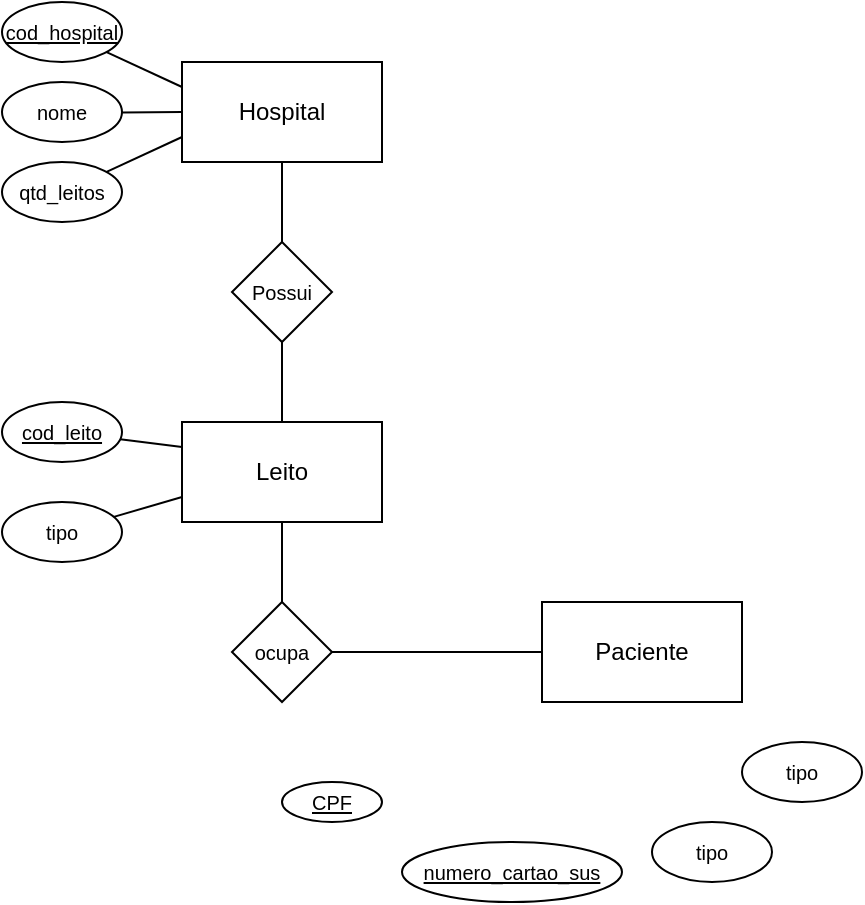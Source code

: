 <mxfile version="16.6.2" type="github">
  <diagram id="DPIqhVDyf0il2X2MRdax" name="Page-1">
    <mxGraphModel dx="718" dy="383" grid="1" gridSize="10" guides="1" tooltips="1" connect="1" arrows="1" fold="1" page="1" pageScale="1" pageWidth="850" pageHeight="1100" math="0" shadow="0">
      <root>
        <mxCell id="0" />
        <mxCell id="1" parent="0" />
        <mxCell id="jki9zwqW6rv8HR_Bi_is-9" style="edgeStyle=none;rounded=0;orthogonalLoop=1;jettySize=auto;html=1;entryX=0.5;entryY=0;entryDx=0;entryDy=0;fontSize=10;endArrow=none;endFill=0;" edge="1" parent="1" source="jki9zwqW6rv8HR_Bi_is-1" target="jki9zwqW6rv8HR_Bi_is-8">
          <mxGeometry relative="1" as="geometry" />
        </mxCell>
        <mxCell id="jki9zwqW6rv8HR_Bi_is-1" value="Hospital" style="rounded=0;whiteSpace=wrap;html=1;" vertex="1" parent="1">
          <mxGeometry x="160" y="60" width="100" height="50" as="geometry" />
        </mxCell>
        <mxCell id="jki9zwqW6rv8HR_Bi_is-6" style="rounded=0;orthogonalLoop=1;jettySize=auto;html=1;entryX=0;entryY=0.5;entryDx=0;entryDy=0;fontSize=10;endArrow=none;endFill=0;" edge="1" parent="1" source="jki9zwqW6rv8HR_Bi_is-3" target="jki9zwqW6rv8HR_Bi_is-1">
          <mxGeometry relative="1" as="geometry" />
        </mxCell>
        <mxCell id="jki9zwqW6rv8HR_Bi_is-3" value="&lt;font style=&quot;font-size: 10px&quot;&gt;nome&lt;/font&gt;" style="ellipse;whiteSpace=wrap;html=1;" vertex="1" parent="1">
          <mxGeometry x="70" y="70" width="60" height="30" as="geometry" />
        </mxCell>
        <mxCell id="jki9zwqW6rv8HR_Bi_is-7" style="edgeStyle=none;rounded=0;orthogonalLoop=1;jettySize=auto;html=1;entryX=0;entryY=0.25;entryDx=0;entryDy=0;fontSize=10;endArrow=none;endFill=0;" edge="1" parent="1" source="jki9zwqW6rv8HR_Bi_is-4" target="jki9zwqW6rv8HR_Bi_is-1">
          <mxGeometry relative="1" as="geometry" />
        </mxCell>
        <mxCell id="jki9zwqW6rv8HR_Bi_is-4" value="&lt;u&gt;&lt;font style=&quot;font-size: 10px&quot;&gt;cod_hospital&lt;/font&gt;&lt;/u&gt;" style="ellipse;whiteSpace=wrap;html=1;" vertex="1" parent="1">
          <mxGeometry x="70" y="30" width="60" height="30" as="geometry" />
        </mxCell>
        <mxCell id="jki9zwqW6rv8HR_Bi_is-16" style="edgeStyle=none;rounded=0;orthogonalLoop=1;jettySize=auto;html=1;fontSize=10;endArrow=none;endFill=0;" edge="1" parent="1" source="jki9zwqW6rv8HR_Bi_is-8" target="jki9zwqW6rv8HR_Bi_is-10">
          <mxGeometry relative="1" as="geometry" />
        </mxCell>
        <mxCell id="jki9zwqW6rv8HR_Bi_is-8" value="Possui" style="rhombus;whiteSpace=wrap;html=1;fontSize=10;" vertex="1" parent="1">
          <mxGeometry x="185" y="150" width="50" height="50" as="geometry" />
        </mxCell>
        <mxCell id="jki9zwqW6rv8HR_Bi_is-21" style="edgeStyle=none;rounded=0;orthogonalLoop=1;jettySize=auto;html=1;fontSize=10;endArrow=none;endFill=0;" edge="1" parent="1" source="jki9zwqW6rv8HR_Bi_is-10" target="jki9zwqW6rv8HR_Bi_is-20">
          <mxGeometry relative="1" as="geometry" />
        </mxCell>
        <mxCell id="jki9zwqW6rv8HR_Bi_is-10" value="Leito" style="rounded=0;whiteSpace=wrap;html=1;" vertex="1" parent="1">
          <mxGeometry x="160" y="240" width="100" height="50" as="geometry" />
        </mxCell>
        <mxCell id="jki9zwqW6rv8HR_Bi_is-11" style="rounded=0;orthogonalLoop=1;jettySize=auto;html=1;entryX=0;entryY=0.75;entryDx=0;entryDy=0;fontSize=10;endArrow=none;endFill=0;" edge="1" parent="1" source="jki9zwqW6rv8HR_Bi_is-12">
          <mxGeometry relative="1" as="geometry">
            <mxPoint x="160" y="277.5" as="targetPoint" />
          </mxGeometry>
        </mxCell>
        <mxCell id="jki9zwqW6rv8HR_Bi_is-12" value="&lt;font style=&quot;font-size: 10px&quot;&gt;tipo&lt;/font&gt;" style="ellipse;whiteSpace=wrap;html=1;" vertex="1" parent="1">
          <mxGeometry x="70" y="280" width="60" height="30" as="geometry" />
        </mxCell>
        <mxCell id="jki9zwqW6rv8HR_Bi_is-13" style="edgeStyle=none;rounded=0;orthogonalLoop=1;jettySize=auto;html=1;entryX=0;entryY=0.25;entryDx=0;entryDy=0;fontSize=10;endArrow=none;endFill=0;" edge="1" parent="1" source="jki9zwqW6rv8HR_Bi_is-14">
          <mxGeometry relative="1" as="geometry">
            <mxPoint x="160" y="252.5" as="targetPoint" />
          </mxGeometry>
        </mxCell>
        <mxCell id="jki9zwqW6rv8HR_Bi_is-14" value="&lt;u&gt;&lt;font style=&quot;font-size: 10px&quot;&gt;cod_leito&lt;/font&gt;&lt;/u&gt;" style="ellipse;whiteSpace=wrap;html=1;" vertex="1" parent="1">
          <mxGeometry x="70" y="230" width="60" height="30" as="geometry" />
        </mxCell>
        <mxCell id="jki9zwqW6rv8HR_Bi_is-19" style="edgeStyle=none;rounded=0;orthogonalLoop=1;jettySize=auto;html=1;entryX=0;entryY=0.75;entryDx=0;entryDy=0;fontSize=10;endArrow=none;endFill=0;" edge="1" parent="1" source="jki9zwqW6rv8HR_Bi_is-18" target="jki9zwqW6rv8HR_Bi_is-1">
          <mxGeometry relative="1" as="geometry" />
        </mxCell>
        <mxCell id="jki9zwqW6rv8HR_Bi_is-18" value="&lt;font style=&quot;font-size: 10px&quot;&gt;qtd_leitos&lt;/font&gt;" style="ellipse;whiteSpace=wrap;html=1;" vertex="1" parent="1">
          <mxGeometry x="70" y="110" width="60" height="30" as="geometry" />
        </mxCell>
        <mxCell id="jki9zwqW6rv8HR_Bi_is-24" style="edgeStyle=none;rounded=0;orthogonalLoop=1;jettySize=auto;html=1;entryX=0;entryY=0.5;entryDx=0;entryDy=0;fontSize=10;endArrow=none;endFill=0;" edge="1" parent="1" source="jki9zwqW6rv8HR_Bi_is-20" target="jki9zwqW6rv8HR_Bi_is-23">
          <mxGeometry relative="1" as="geometry" />
        </mxCell>
        <mxCell id="jki9zwqW6rv8HR_Bi_is-20" value="ocupa" style="rhombus;whiteSpace=wrap;html=1;fontSize=10;" vertex="1" parent="1">
          <mxGeometry x="185" y="330" width="50" height="50" as="geometry" />
        </mxCell>
        <mxCell id="jki9zwqW6rv8HR_Bi_is-23" value="Paciente" style="rounded=0;whiteSpace=wrap;html=1;" vertex="1" parent="1">
          <mxGeometry x="340" y="330" width="100" height="50" as="geometry" />
        </mxCell>
        <mxCell id="jki9zwqW6rv8HR_Bi_is-25" value="&lt;font style=&quot;font-size: 10px&quot;&gt;&lt;u&gt;CPF&lt;/u&gt;&lt;/font&gt;" style="ellipse;whiteSpace=wrap;html=1;" vertex="1" parent="1">
          <mxGeometry x="210" y="420" width="50" height="20" as="geometry" />
        </mxCell>
        <mxCell id="jki9zwqW6rv8HR_Bi_is-27" value="&lt;span style=&quot;font-size: 10px&quot;&gt;&lt;u&gt;numero_cartao_sus&lt;/u&gt;&lt;/span&gt;" style="ellipse;whiteSpace=wrap;html=1;" vertex="1" parent="1">
          <mxGeometry x="270" y="450" width="110" height="30" as="geometry" />
        </mxCell>
        <mxCell id="jki9zwqW6rv8HR_Bi_is-28" value="&lt;font style=&quot;font-size: 10px&quot;&gt;tipo&lt;/font&gt;" style="ellipse;whiteSpace=wrap;html=1;" vertex="1" parent="1">
          <mxGeometry x="395" y="440" width="60" height="30" as="geometry" />
        </mxCell>
        <mxCell id="jki9zwqW6rv8HR_Bi_is-29" value="&lt;font style=&quot;font-size: 10px&quot;&gt;tipo&lt;/font&gt;" style="ellipse;whiteSpace=wrap;html=1;" vertex="1" parent="1">
          <mxGeometry x="440" y="400" width="60" height="30" as="geometry" />
        </mxCell>
      </root>
    </mxGraphModel>
  </diagram>
</mxfile>
